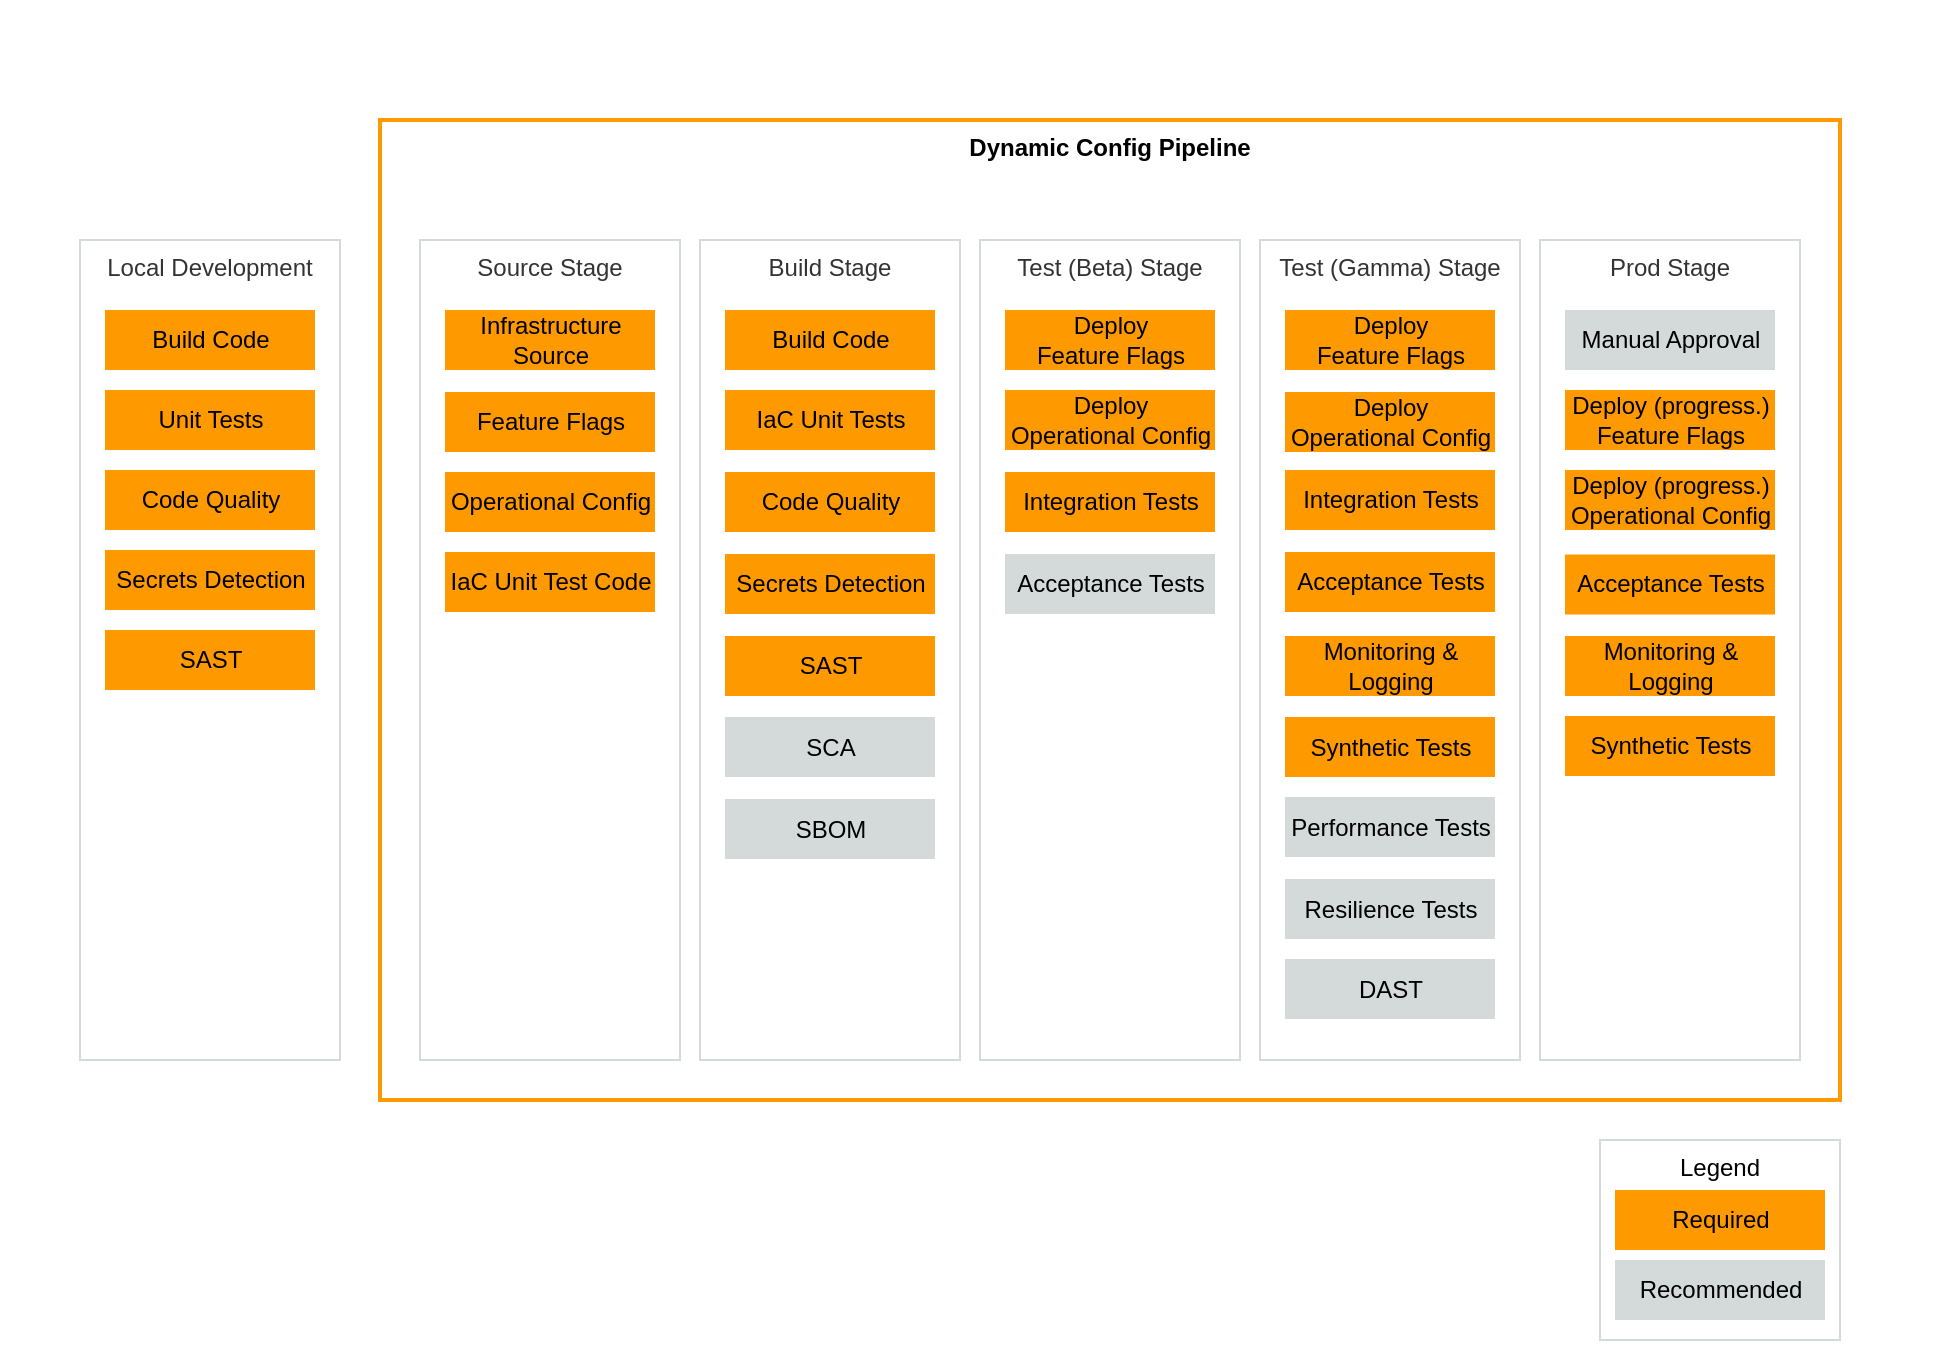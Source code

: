 <mxfile version="20.5.3" type="embed"><diagram id="yLgSBCygh7FpPwyZPAv2" name="Page-1"><mxGraphModel dx="1296" dy="885" grid="1" gridSize="10" guides="1" tooltips="1" connect="1" arrows="1" fold="1" page="1" pageScale="1" pageWidth="1100" pageHeight="850" background="none" math="0" shadow="0"><root><mxCell id="0"/><mxCell id="1" parent="0"/><mxCell id="2" value="" style="fillColor=#FFFFFF;strokeColor=none;dashed=0;verticalAlign=top;fontStyle=0;fontColor=#232F3D;shadow=0;" parent="1" vertex="1"><mxGeometry x="60" y="80" width="970" height="680" as="geometry"/></mxCell><mxCell id="5" value="Local Development" style="fillColor=#FFFFFF;strokeColor=#D4DADA;verticalAlign=top;fontStyle=0;fontColor=#333333;shadow=0;" parent="1" vertex="1"><mxGeometry x="100" y="200" width="130" height="410" as="geometry"/></mxCell><mxCell id="6" value="Dynamic Config Pipeline" style="fillColor=none;strokeColor=#FF9900;verticalAlign=top;fontStyle=1;fontColor=#000000;strokeWidth=2;shadow=0;" parent="1" vertex="1"><mxGeometry x="250" y="140" width="730" height="490" as="geometry"/></mxCell><mxCell id="8" value="Build Code" style="rounded=0;whiteSpace=wrap;html=1;fillColor=#ff9900;strokeColor=none;fontColor=#000000;shadow=0;" parent="1" vertex="1"><mxGeometry x="112.5" y="235" width="105" height="30" as="geometry"/></mxCell><mxCell id="9" value="Legend" style="rounded=0;whiteSpace=wrap;html=1;fillColor=#FFFFFF;strokeColor=#D4DADA;fontColor=#000000;verticalAlign=top;shadow=0;glass=0;" parent="1" vertex="1"><mxGeometry x="860" y="650" width="120" height="100" as="geometry"/></mxCell><mxCell id="11" value="Unit Tests" style="rounded=0;whiteSpace=wrap;html=1;fillColor=#ff9900;strokeColor=none;fontColor=#000000;shadow=0;" parent="1" vertex="1"><mxGeometry x="112.5" y="275" width="105" height="30" as="geometry"/></mxCell><mxCell id="12" value="Secrets Detection" style="rounded=0;whiteSpace=wrap;html=1;fillColor=#ff9900;strokeColor=none;fontColor=#000000;shadow=0;" parent="1" vertex="1"><mxGeometry x="112.5" y="355" width="105" height="30" as="geometry"/></mxCell><mxCell id="13" value="Code Quality&lt;span style=&quot;color: rgba(0 , 0 , 0 , 0) ; font-family: monospace ; font-size: 0px&quot;&gt;%3CmxGraphModel%3E%3Croot%3E%3CmxCell%20id%3D%220%22%2F%3E%3CmxCell%20id%3D%221%22%20parent%3D%220%22%2F%3E%3CmxCell%20id%3D%222%22%20value%3D%22Secrets%20Detection%22%20style%3D%22rounded%3D0%3BwhiteSpace%3Dwrap%3Bhtml%3D1%3BfillColor%3D%23ff9900%3BstrokeColor%3D%23000000%3BfontColor%3D%23000000%3B%22%20vertex%3D%221%22%20parent%3D%221%22%3E%3CmxGeometry%20x%3D%22110%22%20y%3D%22320%22%20width%3D%22110%22%20height%3D%2240%22%20as%3D%22geometry%22%2F%3E%3C%2FmxCell%3E%3C%2Froot%3E%3C%2FmxGraphModel%3E&lt;/span&gt;" style="rounded=0;whiteSpace=wrap;html=1;fillColor=#ff9900;strokeColor=none;fontColor=#000000;shadow=0;" parent="1" vertex="1"><mxGeometry x="112.5" y="315" width="105" height="30" as="geometry"/></mxCell><mxCell id="14" value="SAST" style="rounded=0;whiteSpace=wrap;html=1;fillColor=#ff9900;strokeColor=none;fontColor=#000000;shadow=0;" parent="1" vertex="1"><mxGeometry x="112.5" y="395" width="105" height="30" as="geometry"/></mxCell><mxCell id="17" value="Required" style="rounded=0;whiteSpace=wrap;html=1;fillColor=#ff9900;strokeColor=none;fontColor=#000000;shadow=0;" parent="1" vertex="1"><mxGeometry x="867.5" y="675" width="105" height="30" as="geometry"/></mxCell><mxCell id="18" value="Recommended" style="rounded=0;whiteSpace=wrap;html=1;fillColor=#d4dada;strokeColor=none;fontColor=#000000;shadow=0;" parent="1" vertex="1"><mxGeometry x="867.5" y="710" width="105" height="30" as="geometry"/></mxCell><mxCell id="20" value="Source Stage" style="fillColor=#FFFFFF;strokeColor=#D4DADA;verticalAlign=top;fontStyle=0;fontColor=#333333;shadow=0;" parent="1" vertex="1"><mxGeometry x="270" y="200" width="130" height="410" as="geometry"/></mxCell><mxCell id="21" value="Build Stage" style="fillColor=#FFFFFF;strokeColor=#D4DADA;verticalAlign=top;fontStyle=0;fontColor=#333333;shadow=0;" parent="1" vertex="1"><mxGeometry x="410" y="200" width="130" height="410" as="geometry"/></mxCell><mxCell id="22" value="Test (Beta) Stage" style="fillColor=#FFFFFF;strokeColor=#D4DADA;verticalAlign=top;fontStyle=0;fontColor=#333333;shadow=0;" parent="1" vertex="1"><mxGeometry x="550" y="200" width="130" height="410" as="geometry"/></mxCell><mxCell id="23" value="Test (Gamma) Stage" style="fillColor=#FFFFFF;strokeColor=#D4DADA;verticalAlign=top;fontStyle=0;fontColor=#333333;shadow=0;" parent="1" vertex="1"><mxGeometry x="690" y="200" width="130" height="410" as="geometry"/></mxCell><mxCell id="24" value="Prod Stage" style="fillColor=#FFFFFF;strokeColor=#D4DADA;verticalAlign=top;fontStyle=0;fontColor=#333333;shadow=0;glass=0;sketch=0;" parent="1" vertex="1"><mxGeometry x="830" y="200" width="130" height="410" as="geometry"/></mxCell><mxCell id="25" value="Build Code" style="rounded=0;whiteSpace=wrap;html=1;fillColor=#ff9900;strokeColor=none;fontColor=#000000;shadow=0;" parent="1" vertex="1"><mxGeometry x="422.5" y="235" width="105" height="30" as="geometry"/></mxCell><mxCell id="26" value="IaC Unit Tests" style="rounded=0;whiteSpace=wrap;html=1;fillColor=#ff9900;strokeColor=none;fontColor=#000000;shadow=0;" parent="1" vertex="1"><mxGeometry x="422.5" y="275" width="105" height="30" as="geometry"/></mxCell><mxCell id="27" value="Secrets Detection" style="rounded=0;whiteSpace=wrap;html=1;fillColor=#ff9900;strokeColor=none;fontColor=#000000;shadow=0;" parent="1" vertex="1"><mxGeometry x="422.5" y="357" width="105" height="30" as="geometry"/></mxCell><mxCell id="28" value="Code Quality&lt;span style=&quot;color: rgba(0 , 0 , 0 , 0) ; font-family: monospace ; font-size: 0px&quot;&gt;%3CmxGraphModel%3E%3Croot%3E%3CmxCell%20id%3D%220%22%2F%3E%3CmxCell%20id%3D%221%22%20parent%3D%220%22%2F%3E%3CmxCell%20id%3D%222%22%20value%3D%22Secrets%20Detection%22%20style%3D%22rounded%3D0%3BwhiteSpace%3Dwrap%3Bhtml%3D1%3BfillColor%3D%23ff9900%3BstrokeColor%3D%23000000%3BfontColor%3D%23000000%3B%22%20vertex%3D%221%22%20parent%3D%221%22%3E%3CmxGeometry%20x%3D%22110%22%20y%3D%22320%22%20width%3D%22110%22%20height%3D%2240%22%20as%3D%22geometry%22%2F%3E%3C%2FmxCell%3E%3C%2Froot%3E%3C%2FmxGraphModel%3E&lt;/span&gt;" style="rounded=0;whiteSpace=wrap;html=1;fillColor=#ff9900;strokeColor=none;fontColor=#000000;shadow=0;" parent="1" vertex="1"><mxGeometry x="422.5" y="316" width="105" height="30" as="geometry"/></mxCell><mxCell id="29" value="SAST" style="rounded=0;whiteSpace=wrap;html=1;fillColor=#ff9900;strokeColor=none;fontColor=#000000;shadow=0;" parent="1" vertex="1"><mxGeometry x="422.5" y="398" width="105" height="30" as="geometry"/></mxCell><mxCell id="36" value="Infrastructure Source" style="rounded=0;whiteSpace=wrap;html=1;fillColor=#ff9900;strokeColor=none;fontColor=#000000;shadow=0;" parent="1" vertex="1"><mxGeometry x="282.5" y="235" width="105" height="30" as="geometry"/></mxCell><mxCell id="38" value="Feature Flags" style="rounded=0;whiteSpace=wrap;html=1;fillColor=#ff9900;strokeColor=none;fontColor=#000000;shadow=0;" parent="1" vertex="1"><mxGeometry x="282.5" y="276" width="105" height="30" as="geometry"/></mxCell><mxCell id="42" value="Integration Tests" style="rounded=0;whiteSpace=wrap;html=1;fillColor=#ff9900;strokeColor=none;fontColor=#000000;shadow=0;" parent="1" vertex="1"><mxGeometry x="562.5" y="316" width="105" height="30" as="geometry"/></mxCell><mxCell id="50" value="Monitoring &amp;amp; Logging" style="rounded=0;whiteSpace=wrap;html=1;fillColor=#ff9900;strokeColor=none;fontColor=#000000;shadow=0;" parent="1" vertex="1"><mxGeometry x="702.5" y="398" width="105" height="30" as="geometry"/></mxCell><mxCell id="52" value="Synthetic Tests" style="rounded=0;whiteSpace=wrap;html=1;fillColor=#ff9900;strokeColor=none;fontColor=#000000;shadow=0;" parent="1" vertex="1"><mxGeometry x="702.5" y="438.5" width="105" height="30" as="geometry"/></mxCell><mxCell id="54" value="Performance Tests" style="rounded=0;whiteSpace=wrap;html=1;fillColor=#D4DADA;strokeColor=none;fontColor=#000000;shadow=0;" parent="1" vertex="1"><mxGeometry x="702.5" y="478.5" width="105" height="30" as="geometry"/></mxCell><mxCell id="55" value="Resilience Tests" style="rounded=0;whiteSpace=wrap;html=1;fillColor=#D4DADA;strokeColor=none;fontColor=#000000;shadow=0;" parent="1" vertex="1"><mxGeometry x="702.5" y="519.5" width="105" height="30" as="geometry"/></mxCell><mxCell id="56" value="DAST" style="rounded=0;whiteSpace=wrap;html=1;fillColor=#D4DADA;strokeColor=none;fontColor=#000000;shadow=0;" parent="1" vertex="1"><mxGeometry x="702.5" y="559.5" width="105" height="30" as="geometry"/></mxCell><mxCell id="57" value="Manual Approval" style="rounded=0;whiteSpace=wrap;html=1;fillColor=#D4DADA;strokeColor=none;fontColor=#000000;shadow=0;" parent="1" vertex="1"><mxGeometry x="842.5" y="235" width="105" height="30" as="geometry"/></mxCell><mxCell id="59" value="Synthetic Tests" style="rounded=0;whiteSpace=wrap;html=1;fillColor=#ff9900;strokeColor=none;fontColor=#000000;shadow=0;" parent="1" vertex="1"><mxGeometry x="842.5" y="438" width="105" height="30" as="geometry"/></mxCell><mxCell id="60" value="Deploy (progress.)&lt;br&gt;Feature Flags" style="rounded=0;whiteSpace=wrap;html=1;fillColor=#ff9900;strokeColor=none;fontColor=#000000;shadow=0;" parent="1" vertex="1"><mxGeometry x="842.5" y="275" width="105" height="30" as="geometry"/></mxCell><mxCell id="61" value="Deploy&lt;br&gt;Feature Flags" style="rounded=0;whiteSpace=wrap;html=1;fillColor=#ff9900;strokeColor=none;fontColor=#000000;shadow=0;" parent="1" vertex="1"><mxGeometry x="562.5" y="235" width="105" height="30" as="geometry"/></mxCell><mxCell id="62" value="Operational Config" style="rounded=0;whiteSpace=wrap;html=1;fillColor=#ff9900;strokeColor=none;fontColor=#000000;shadow=0;" parent="1" vertex="1"><mxGeometry x="282.5" y="316" width="105" height="30" as="geometry"/></mxCell><mxCell id="64" value="Deploy&lt;br&gt;Feature Flags" style="rounded=0;whiteSpace=wrap;html=1;fillColor=#ff9900;strokeColor=none;fontColor=#000000;shadow=0;" parent="1" vertex="1"><mxGeometry x="702.5" y="235" width="105" height="30" as="geometry"/></mxCell><mxCell id="65" value="Integration Tests" style="rounded=0;whiteSpace=wrap;html=1;fillColor=#ff9900;strokeColor=none;fontColor=#000000;shadow=0;" parent="1" vertex="1"><mxGeometry x="702.5" y="315" width="105" height="30" as="geometry"/></mxCell><mxCell id="66" value="Acceptance Tests" style="rounded=0;whiteSpace=wrap;html=1;fillColor=#ff9900;strokeColor=none;fontColor=#000000;shadow=0;" parent="1" vertex="1"><mxGeometry x="702.5" y="356" width="105" height="30" as="geometry"/></mxCell><mxCell id="67" value="Monitoring &amp;amp; Logging" style="rounded=0;whiteSpace=wrap;html=1;fillColor=#ff9900;strokeColor=none;fontColor=#000000;shadow=0;" parent="1" vertex="1"><mxGeometry x="842.5" y="398" width="105" height="30" as="geometry"/></mxCell><mxCell id="68" value="SBOM" style="rounded=0;whiteSpace=wrap;html=1;fillColor=#D4DADA;strokeColor=none;fontColor=#000000;shadow=0;" parent="1" vertex="1"><mxGeometry x="422.5" y="479.5" width="105" height="30" as="geometry"/></mxCell><mxCell id="69" value="SCA" style="rounded=0;whiteSpace=wrap;html=1;fillColor=#D4DADA;strokeColor=none;fontColor=#000000;shadow=0;" parent="1" vertex="1"><mxGeometry x="422.5" y="438.5" width="105" height="30" as="geometry"/></mxCell><mxCell id="70" value="Deploy&lt;br&gt;Operational Config" style="rounded=0;whiteSpace=wrap;html=1;fillColor=#ff9900;strokeColor=none;fontColor=#000000;shadow=0;" parent="1" vertex="1"><mxGeometry x="562.5" y="275" width="105" height="30" as="geometry"/></mxCell><mxCell id="71" value="Acceptance Tests" style="rounded=0;whiteSpace=wrap;html=1;fillColor=#D4DADA;strokeColor=none;fontColor=#000000;shadow=0;" parent="1" vertex="1"><mxGeometry x="562.5" y="357" width="105" height="30" as="geometry"/></mxCell><mxCell id="72" value="Acceptance Tests" style="rounded=0;whiteSpace=wrap;html=1;fillColor=#ff9900;strokeColor=none;fontColor=#000000;shadow=0;" parent="1" vertex="1"><mxGeometry x="842.5" y="357.25" width="105" height="30" as="geometry"/></mxCell><mxCell id="73" value="Deploy&lt;br&gt;Operational Config" style="rounded=0;whiteSpace=wrap;html=1;fillColor=#ff9900;strokeColor=none;fontColor=#000000;shadow=0;" parent="1" vertex="1"><mxGeometry x="702.5" y="276" width="105" height="30" as="geometry"/></mxCell><mxCell id="74" value="Deploy (progress.)&lt;br&gt;Operational Config" style="rounded=0;whiteSpace=wrap;html=1;fillColor=#ff9900;strokeColor=none;fontColor=#000000;shadow=0;" parent="1" vertex="1"><mxGeometry x="842.5" y="315" width="105" height="30" as="geometry"/></mxCell><mxCell id="75" value="IaC Unit Test Code" style="rounded=0;whiteSpace=wrap;html=1;fillColor=#ff9900;strokeColor=none;fontColor=#000000;shadow=0;" parent="1" vertex="1"><mxGeometry x="282.5" y="356" width="105" height="30" as="geometry"/></mxCell></root></mxGraphModel></diagram></mxfile>